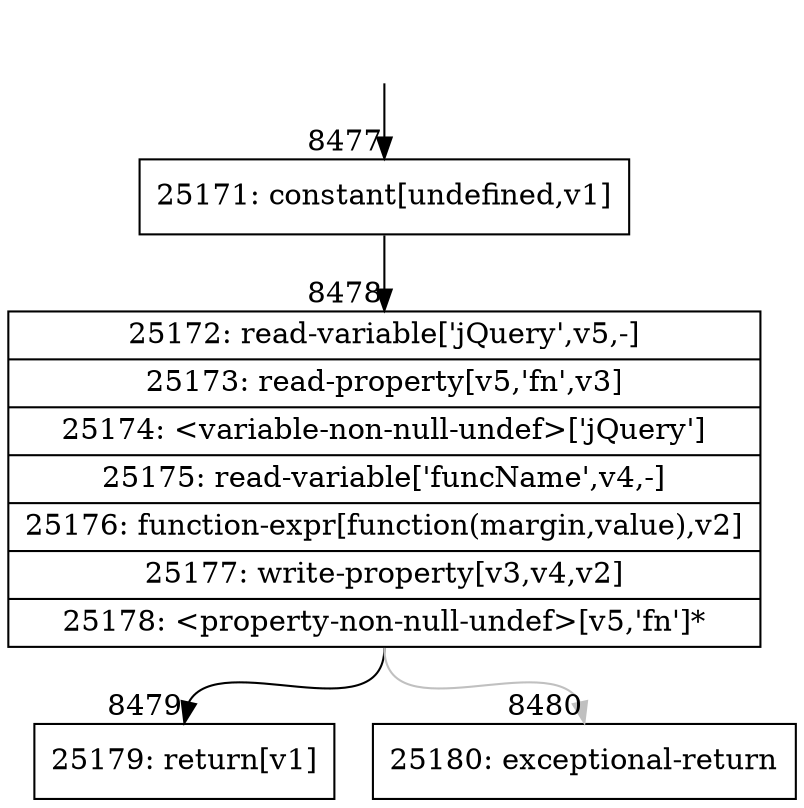 digraph {
rankdir="TD"
BB_entry546[shape=none,label=""];
BB_entry546 -> BB8477 [tailport=s, headport=n, headlabel="    8477"]
BB8477 [shape=record label="{25171: constant[undefined,v1]}" ] 
BB8477 -> BB8478 [tailport=s, headport=n, headlabel="      8478"]
BB8478 [shape=record label="{25172: read-variable['jQuery',v5,-]|25173: read-property[v5,'fn',v3]|25174: \<variable-non-null-undef\>['jQuery']|25175: read-variable['funcName',v4,-]|25176: function-expr[function(margin,value),v2]|25177: write-property[v3,v4,v2]|25178: \<property-non-null-undef\>[v5,'fn']*}" ] 
BB8478 -> BB8479 [tailport=s, headport=n, headlabel="      8479"]
BB8478 -> BB8480 [tailport=s, headport=n, color=gray, headlabel="      8480"]
BB8479 [shape=record label="{25179: return[v1]}" ] 
BB8480 [shape=record label="{25180: exceptional-return}" ] 
}
